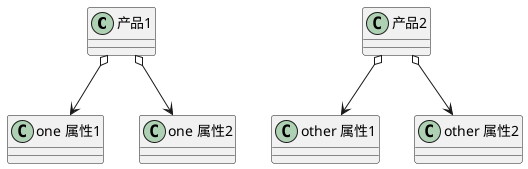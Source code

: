 @startuml

class 产品1
class 产品2

产品1 o-d-> "one 属性1"
产品1 o-d-> "one 属性2"
产品2 o-d-> "other 属性1"
产品2 o-d-> "other 属性2"


@enduml

